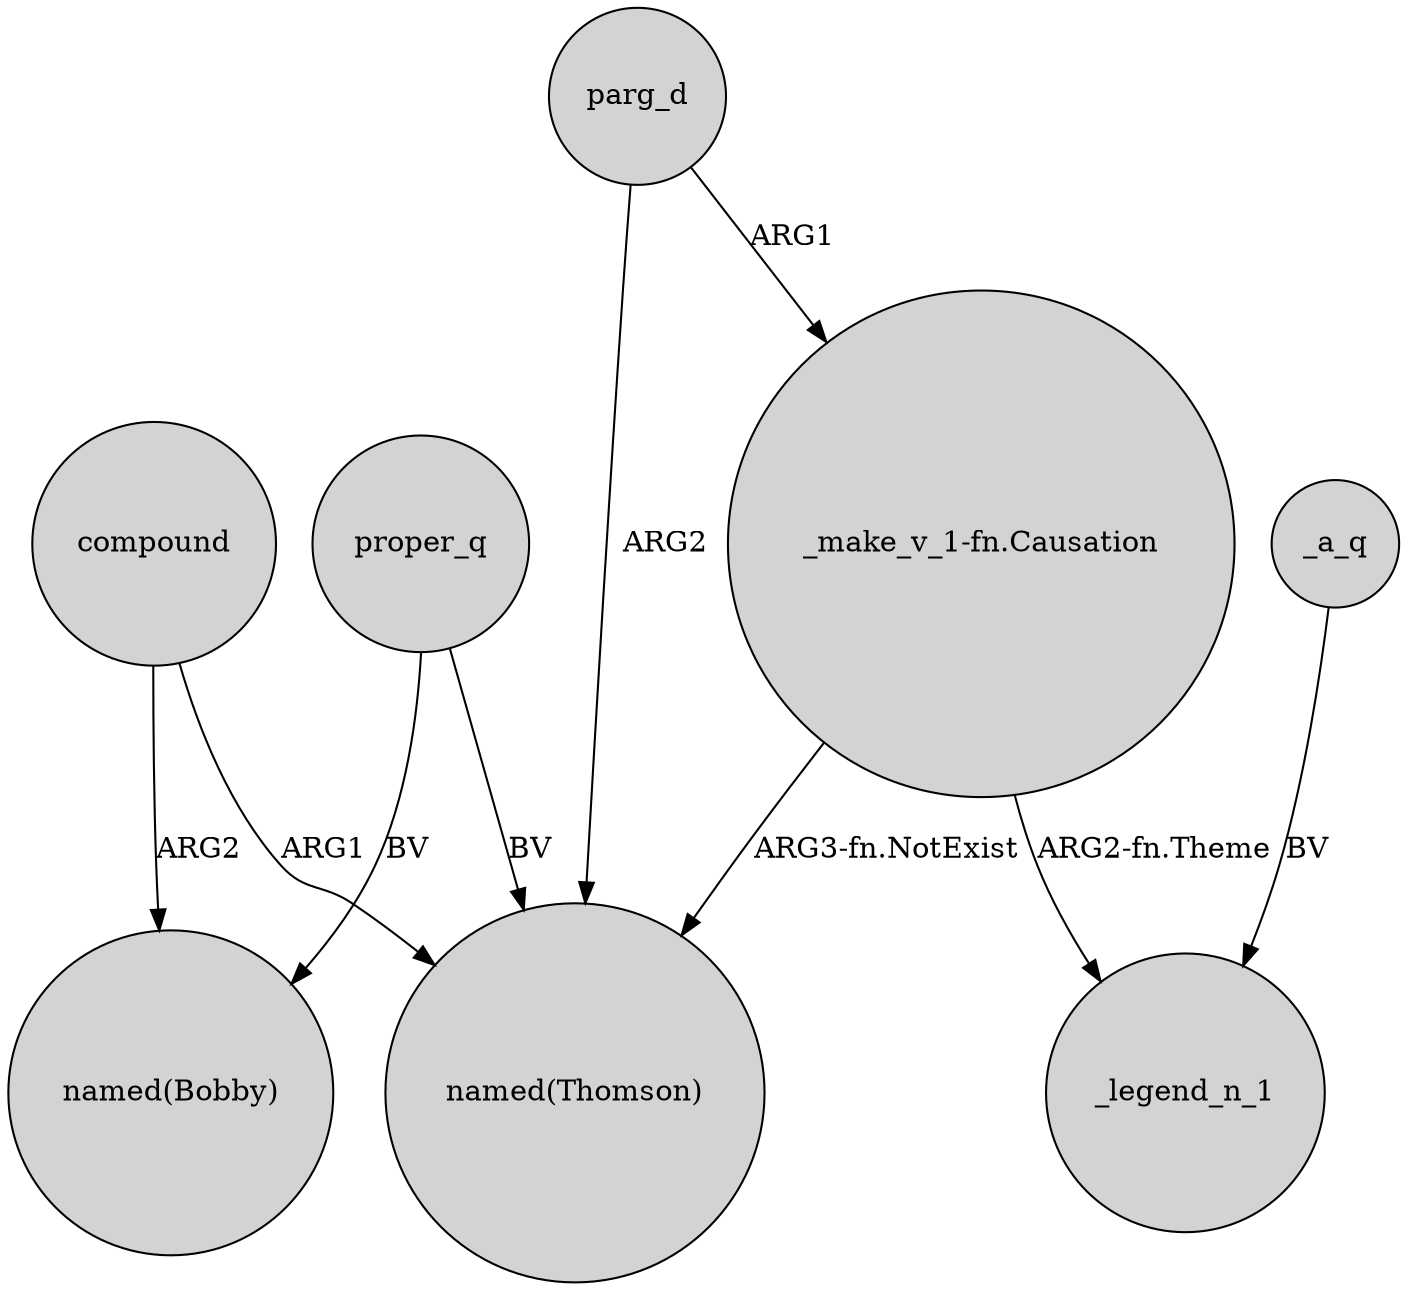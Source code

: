 digraph {
	node [shape=circle style=filled]
	proper_q -> "named(Bobby)" [label=BV]
	compound -> "named(Thomson)" [label=ARG1]
	proper_q -> "named(Thomson)" [label=BV]
	compound -> "named(Bobby)" [label=ARG2]
	_a_q -> _legend_n_1 [label=BV]
	parg_d -> "named(Thomson)" [label=ARG2]
	"_make_v_1-fn.Causation" -> _legend_n_1 [label="ARG2-fn.Theme"]
	"_make_v_1-fn.Causation" -> "named(Thomson)" [label="ARG3-fn.NotExist"]
	parg_d -> "_make_v_1-fn.Causation" [label=ARG1]
}
